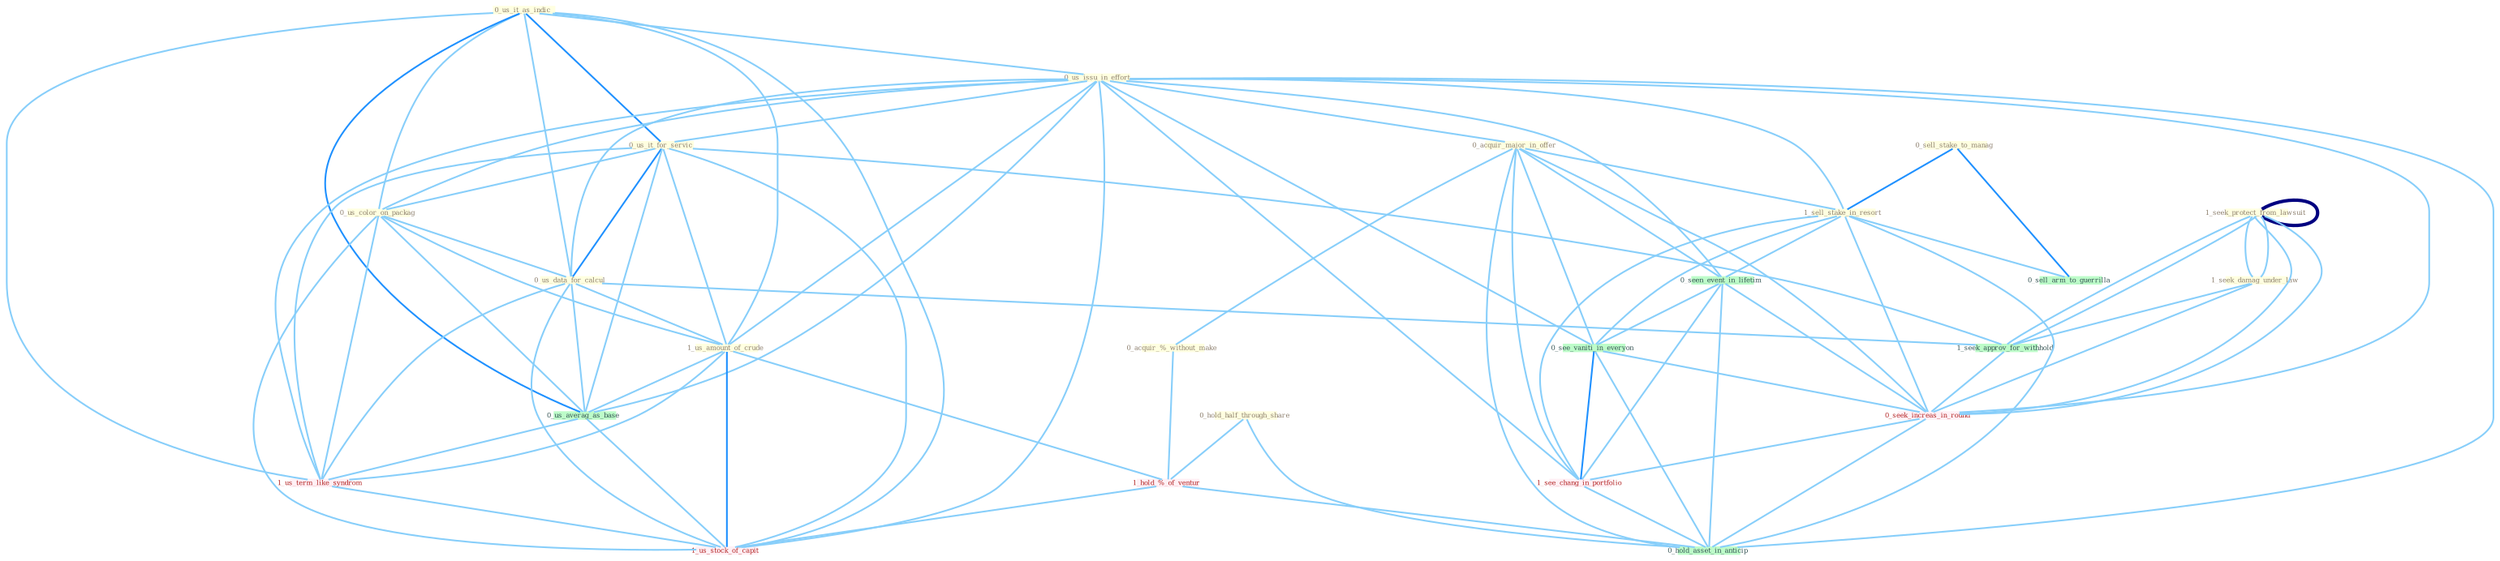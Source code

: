 Graph G{ 
    node
    [shape=polygon,style=filled,width=.5,height=.06,color="#BDFCC9",fixedsize=true,fontsize=4,
    fontcolor="#2f4f4f"];
    {node
    [color="#ffffe0", fontcolor="#8b7d6b"] "0_us_it_as_indic " "1_seek_protect_from_lawsuit " "0_us_issu_in_effort " "0_hold_half_through_share " "0_us_it_for_servic " "0_us_color_on_packag " "0_us_data_for_calcul " "1_us_amount_of_crude " "0_acquir_major_in_offer " "1_seek_protect_from_lawsuit " "0_acquir_%_without_make " "0_sell_stake_to_manag " "1_sell_stake_in_resort " "1_seek_damag_under_law "}
{node [color="#fff0f5", fontcolor="#b22222"] "1_us_term_like_syndrom " "1_hold_%_of_ventur " "0_seek_increas_in_round " "1_us_stock_of_capit " "1_see_chang_in_portfolio "}
edge [color="#B0E2FF"];

	"0_us_it_as_indic " -- "0_us_issu_in_effort " [w="1", color="#87cefa" ];
	"0_us_it_as_indic " -- "0_us_it_for_servic " [w="2", color="#1e90ff" , len=0.8];
	"0_us_it_as_indic " -- "0_us_color_on_packag " [w="1", color="#87cefa" ];
	"0_us_it_as_indic " -- "0_us_data_for_calcul " [w="1", color="#87cefa" ];
	"0_us_it_as_indic " -- "1_us_amount_of_crude " [w="1", color="#87cefa" ];
	"0_us_it_as_indic " -- "0_us_averag_as_base " [w="2", color="#1e90ff" , len=0.8];
	"0_us_it_as_indic " -- "1_us_term_like_syndrom " [w="1", color="#87cefa" ];
	"0_us_it_as_indic " -- "1_us_stock_of_capit " [w="1", color="#87cefa" ];
	"1_seek_protect_from_lawsuit " -- "1_seek_protect_from_lawsuit " [w="4", style=bold, color="#000080", len=0.4];
	"1_seek_protect_from_lawsuit " -- "1_seek_damag_under_law " [w="1", color="#87cefa" ];
	"1_seek_protect_from_lawsuit " -- "1_seek_approv_for_withhold " [w="1", color="#87cefa" ];
	"1_seek_protect_from_lawsuit " -- "0_seek_increas_in_round " [w="1", color="#87cefa" ];
	"0_us_issu_in_effort " -- "0_us_it_for_servic " [w="1", color="#87cefa" ];
	"0_us_issu_in_effort " -- "0_us_color_on_packag " [w="1", color="#87cefa" ];
	"0_us_issu_in_effort " -- "0_us_data_for_calcul " [w="1", color="#87cefa" ];
	"0_us_issu_in_effort " -- "1_us_amount_of_crude " [w="1", color="#87cefa" ];
	"0_us_issu_in_effort " -- "0_acquir_major_in_offer " [w="1", color="#87cefa" ];
	"0_us_issu_in_effort " -- "1_sell_stake_in_resort " [w="1", color="#87cefa" ];
	"0_us_issu_in_effort " -- "0_seen_event_in_lifetim " [w="1", color="#87cefa" ];
	"0_us_issu_in_effort " -- "0_us_averag_as_base " [w="1", color="#87cefa" ];
	"0_us_issu_in_effort " -- "1_us_term_like_syndrom " [w="1", color="#87cefa" ];
	"0_us_issu_in_effort " -- "0_see_vaniti_in_everyon " [w="1", color="#87cefa" ];
	"0_us_issu_in_effort " -- "0_seek_increas_in_round " [w="1", color="#87cefa" ];
	"0_us_issu_in_effort " -- "1_us_stock_of_capit " [w="1", color="#87cefa" ];
	"0_us_issu_in_effort " -- "1_see_chang_in_portfolio " [w="1", color="#87cefa" ];
	"0_us_issu_in_effort " -- "0_hold_asset_in_anticip " [w="1", color="#87cefa" ];
	"0_hold_half_through_share " -- "1_hold_%_of_ventur " [w="1", color="#87cefa" ];
	"0_hold_half_through_share " -- "0_hold_asset_in_anticip " [w="1", color="#87cefa" ];
	"0_us_it_for_servic " -- "0_us_color_on_packag " [w="1", color="#87cefa" ];
	"0_us_it_for_servic " -- "0_us_data_for_calcul " [w="2", color="#1e90ff" , len=0.8];
	"0_us_it_for_servic " -- "1_us_amount_of_crude " [w="1", color="#87cefa" ];
	"0_us_it_for_servic " -- "0_us_averag_as_base " [w="1", color="#87cefa" ];
	"0_us_it_for_servic " -- "1_us_term_like_syndrom " [w="1", color="#87cefa" ];
	"0_us_it_for_servic " -- "1_seek_approv_for_withhold " [w="1", color="#87cefa" ];
	"0_us_it_for_servic " -- "1_us_stock_of_capit " [w="1", color="#87cefa" ];
	"0_us_color_on_packag " -- "0_us_data_for_calcul " [w="1", color="#87cefa" ];
	"0_us_color_on_packag " -- "1_us_amount_of_crude " [w="1", color="#87cefa" ];
	"0_us_color_on_packag " -- "0_us_averag_as_base " [w="1", color="#87cefa" ];
	"0_us_color_on_packag " -- "1_us_term_like_syndrom " [w="1", color="#87cefa" ];
	"0_us_color_on_packag " -- "1_us_stock_of_capit " [w="1", color="#87cefa" ];
	"0_us_data_for_calcul " -- "1_us_amount_of_crude " [w="1", color="#87cefa" ];
	"0_us_data_for_calcul " -- "0_us_averag_as_base " [w="1", color="#87cefa" ];
	"0_us_data_for_calcul " -- "1_us_term_like_syndrom " [w="1", color="#87cefa" ];
	"0_us_data_for_calcul " -- "1_seek_approv_for_withhold " [w="1", color="#87cefa" ];
	"0_us_data_for_calcul " -- "1_us_stock_of_capit " [w="1", color="#87cefa" ];
	"1_us_amount_of_crude " -- "0_us_averag_as_base " [w="1", color="#87cefa" ];
	"1_us_amount_of_crude " -- "1_us_term_like_syndrom " [w="1", color="#87cefa" ];
	"1_us_amount_of_crude " -- "1_hold_%_of_ventur " [w="1", color="#87cefa" ];
	"1_us_amount_of_crude " -- "1_us_stock_of_capit " [w="2", color="#1e90ff" , len=0.8];
	"0_acquir_major_in_offer " -- "0_acquir_%_without_make " [w="1", color="#87cefa" ];
	"0_acquir_major_in_offer " -- "1_sell_stake_in_resort " [w="1", color="#87cefa" ];
	"0_acquir_major_in_offer " -- "0_seen_event_in_lifetim " [w="1", color="#87cefa" ];
	"0_acquir_major_in_offer " -- "0_see_vaniti_in_everyon " [w="1", color="#87cefa" ];
	"0_acquir_major_in_offer " -- "0_seek_increas_in_round " [w="1", color="#87cefa" ];
	"0_acquir_major_in_offer " -- "1_see_chang_in_portfolio " [w="1", color="#87cefa" ];
	"0_acquir_major_in_offer " -- "0_hold_asset_in_anticip " [w="1", color="#87cefa" ];
	"1_seek_protect_from_lawsuit " -- "1_seek_damag_under_law " [w="1", color="#87cefa" ];
	"1_seek_protect_from_lawsuit " -- "1_seek_approv_for_withhold " [w="1", color="#87cefa" ];
	"1_seek_protect_from_lawsuit " -- "0_seek_increas_in_round " [w="1", color="#87cefa" ];
	"0_acquir_%_without_make " -- "1_hold_%_of_ventur " [w="1", color="#87cefa" ];
	"0_sell_stake_to_manag " -- "1_sell_stake_in_resort " [w="2", color="#1e90ff" , len=0.8];
	"0_sell_stake_to_manag " -- "0_sell_arm_to_guerrilla " [w="2", color="#1e90ff" , len=0.8];
	"1_sell_stake_in_resort " -- "0_seen_event_in_lifetim " [w="1", color="#87cefa" ];
	"1_sell_stake_in_resort " -- "0_see_vaniti_in_everyon " [w="1", color="#87cefa" ];
	"1_sell_stake_in_resort " -- "0_sell_arm_to_guerrilla " [w="1", color="#87cefa" ];
	"1_sell_stake_in_resort " -- "0_seek_increas_in_round " [w="1", color="#87cefa" ];
	"1_sell_stake_in_resort " -- "1_see_chang_in_portfolio " [w="1", color="#87cefa" ];
	"1_sell_stake_in_resort " -- "0_hold_asset_in_anticip " [w="1", color="#87cefa" ];
	"1_seek_damag_under_law " -- "1_seek_approv_for_withhold " [w="1", color="#87cefa" ];
	"1_seek_damag_under_law " -- "0_seek_increas_in_round " [w="1", color="#87cefa" ];
	"0_seen_event_in_lifetim " -- "0_see_vaniti_in_everyon " [w="1", color="#87cefa" ];
	"0_seen_event_in_lifetim " -- "0_seek_increas_in_round " [w="1", color="#87cefa" ];
	"0_seen_event_in_lifetim " -- "1_see_chang_in_portfolio " [w="1", color="#87cefa" ];
	"0_seen_event_in_lifetim " -- "0_hold_asset_in_anticip " [w="1", color="#87cefa" ];
	"0_us_averag_as_base " -- "1_us_term_like_syndrom " [w="1", color="#87cefa" ];
	"0_us_averag_as_base " -- "1_us_stock_of_capit " [w="1", color="#87cefa" ];
	"1_us_term_like_syndrom " -- "1_us_stock_of_capit " [w="1", color="#87cefa" ];
	"1_seek_approv_for_withhold " -- "0_seek_increas_in_round " [w="1", color="#87cefa" ];
	"1_hold_%_of_ventur " -- "1_us_stock_of_capit " [w="1", color="#87cefa" ];
	"1_hold_%_of_ventur " -- "0_hold_asset_in_anticip " [w="1", color="#87cefa" ];
	"0_see_vaniti_in_everyon " -- "0_seek_increas_in_round " [w="1", color="#87cefa" ];
	"0_see_vaniti_in_everyon " -- "1_see_chang_in_portfolio " [w="2", color="#1e90ff" , len=0.8];
	"0_see_vaniti_in_everyon " -- "0_hold_asset_in_anticip " [w="1", color="#87cefa" ];
	"0_seek_increas_in_round " -- "1_see_chang_in_portfolio " [w="1", color="#87cefa" ];
	"0_seek_increas_in_round " -- "0_hold_asset_in_anticip " [w="1", color="#87cefa" ];
	"1_see_chang_in_portfolio " -- "0_hold_asset_in_anticip " [w="1", color="#87cefa" ];
}